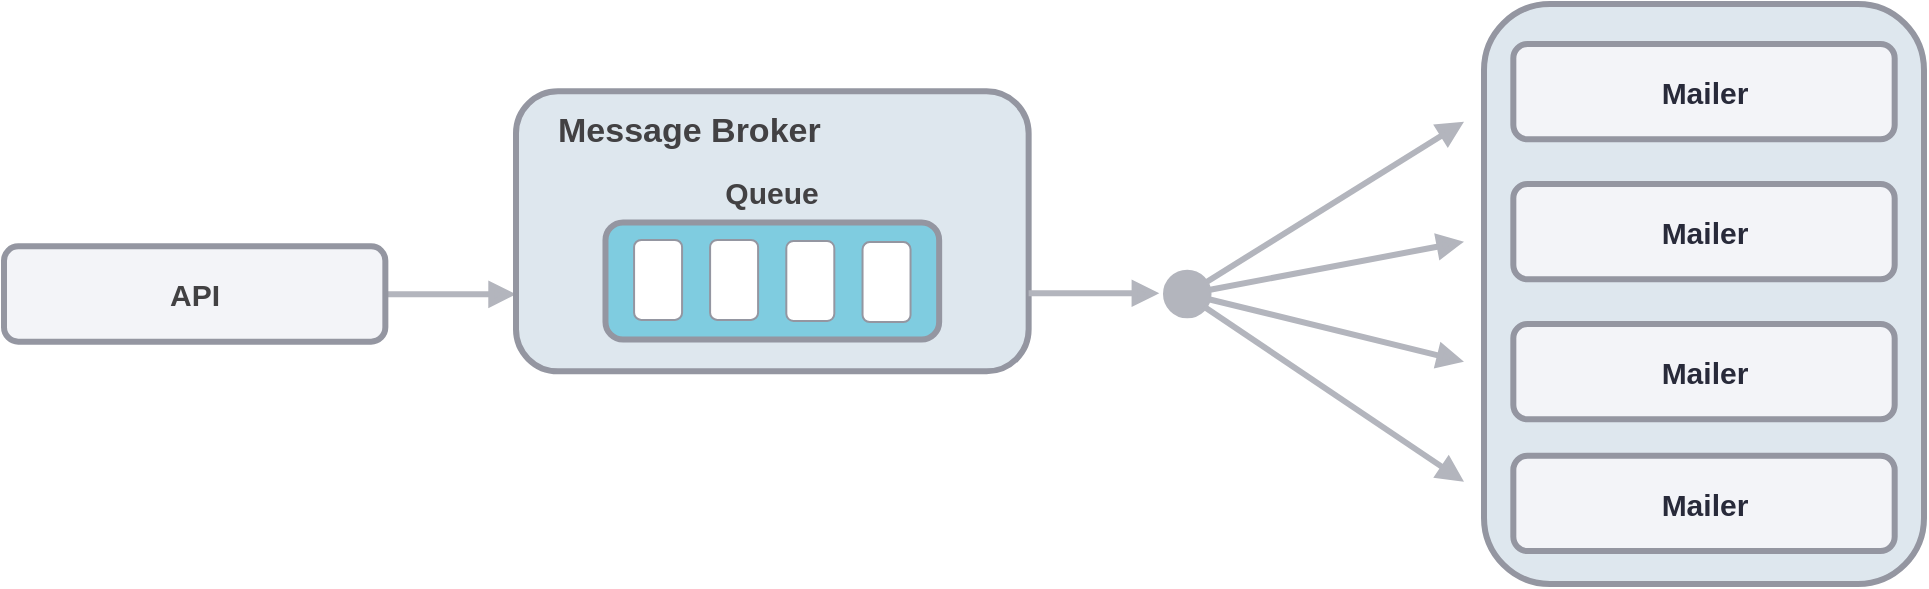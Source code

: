 <mxfile version="15.1.4"><diagram id="jSqfH-BGA0vLgPTmsVcx" name="Page-1"><mxGraphModel dx="2031" dy="1053" grid="1" gridSize="10" guides="1" tooltips="1" connect="1" arrows="1" fold="1" page="1" pageScale="1" pageWidth="1000" pageHeight="330" math="0" shadow="0"><root><mxCell id="0"/><mxCell id="1" parent="0"/><mxCell id="wJkTNCo74SBIRDCw09qA-43" value="" style="group" vertex="1" connectable="0" parent="1"><mxGeometry x="10" y="10.0" width="960" height="290" as="geometry"/></mxCell><mxCell id="wJkTNCo74SBIRDCw09qA-36" value="" style="whiteSpace=wrap;html=1;strokeWidth=3;rounded=1;strokeColor=#9496A1;fillColor=#DEE7EE;" vertex="1" parent="wJkTNCo74SBIRDCw09qA-43"><mxGeometry x="740" width="220" height="290" as="geometry"/></mxCell><mxCell id="wJkTNCo74SBIRDCw09qA-5" value="&lt;font style=&quot;font-size: 15px&quot;&gt;&lt;b&gt;Mailer&lt;/b&gt;&lt;/font&gt;" style="whiteSpace=wrap;html=1;strokeWidth=3;rounded=1;fillColor=#F3F4F8;fontColor=#282A3A;strokeColor=#9496A1;" vertex="1" parent="wJkTNCo74SBIRDCw09qA-43"><mxGeometry x="754.667" y="159.996" width="190.673" height="47.668" as="geometry"/></mxCell><mxCell id="wJkTNCo74SBIRDCw09qA-7" style="orthogonalLoop=1;jettySize=auto;html=1;shadow=0;fontSize=15;fontColor=#424143;endArrow=block;endFill=1;strokeWidth=3;gradientColor=none;fillColor=#B2B8BE;strokeColor=#B3B5BD;" edge="1" parent="wJkTNCo74SBIRDCw09qA-43" source="wJkTNCo74SBIRDCw09qA-8"><mxGeometry x="-32" y="30.17" as="geometry"><mxPoint x="256" y="145.17" as="targetPoint"/></mxGeometry></mxCell><mxCell id="wJkTNCo74SBIRDCw09qA-8" value="&lt;font size=&quot;1&quot; color=&quot;#424143&quot;&gt;&lt;b style=&quot;font-size: 15px&quot;&gt;API&lt;br&gt;&lt;/b&gt;&lt;/font&gt;" style="whiteSpace=wrap;html=1;strokeWidth=3;rounded=1;strokeColor=#9496A1;fillColor=#F3F4F8;" vertex="1" parent="wJkTNCo74SBIRDCw09qA-43"><mxGeometry y="121.166" width="190.673" height="47.668" as="geometry"/></mxCell><mxCell id="wJkTNCo74SBIRDCw09qA-25" value="" style="group;rounded=1;fontColor=#282A3A;strokeColor=#9496A1;" vertex="1" connectable="0" parent="wJkTNCo74SBIRDCw09qA-43"><mxGeometry x="256" y="43.67" width="256.32" height="140" as="geometry"/></mxCell><mxCell id="wJkTNCo74SBIRDCw09qA-4" value="" style="whiteSpace=wrap;html=1;fillColor=#DEE7EE;strokeWidth=3;rounded=1;strokeColor=#9496A1;" vertex="1" parent="wJkTNCo74SBIRDCw09qA-25"><mxGeometry width="256.32" height="140" as="geometry"/></mxCell><mxCell id="wJkTNCo74SBIRDCw09qA-18" value="&lt;b&gt;&lt;font style=&quot;font-size: 15px&quot; color=&quot;#424143&quot;&gt;Queue&lt;/font&gt;&lt;/b&gt;" style="text;html=1;fillColor=none;align=center;verticalAlign=middle;whiteSpace=wrap;rounded=1;" vertex="1" parent="wJkTNCo74SBIRDCw09qA-25"><mxGeometry x="108.16" y="40" width="40" height="20" as="geometry"/></mxCell><mxCell id="wJkTNCo74SBIRDCw09qA-24" value="&lt;b&gt;&lt;font style=&quot;font-size: 17px&quot;&gt;Message Broker&lt;/font&gt;&lt;/b&gt;" style="text;html=1;align=left;verticalAlign=middle;resizable=0;points=[];autosize=1;fontSize=15;fontColor=#424143;rounded=1;" vertex="1" parent="wJkTNCo74SBIRDCw09qA-25"><mxGeometry x="19.4" y="10" width="150" height="20" as="geometry"/></mxCell><mxCell id="wJkTNCo74SBIRDCw09qA-10" value="" style="whiteSpace=wrap;html=1;strokeWidth=1;fillColor=#FFFFFF;rounded=1;strokeColor=#9496A1;" vertex="1" parent="wJkTNCo74SBIRDCw09qA-25"><mxGeometry x="97.05" y="74.28" width="24" height="40" as="geometry"/></mxCell><mxCell id="wJkTNCo74SBIRDCw09qA-11" value="" style="group;rounded=1;strokeColor=#9496A1;" vertex="1" connectable="0" parent="wJkTNCo74SBIRDCw09qA-25"><mxGeometry x="44.738" y="65.633" width="166.839" height="58.394" as="geometry"/></mxCell><mxCell id="wJkTNCo74SBIRDCw09qA-12" value="" style="whiteSpace=wrap;html=1;strokeWidth=3;fillColor=#7FCCE0;rounded=1;strokeColor=#9496A1;" vertex="1" parent="wJkTNCo74SBIRDCw09qA-11"><mxGeometry width="166.839" height="58.394" as="geometry"/></mxCell><mxCell id="wJkTNCo74SBIRDCw09qA-13" value="" style="group;rounded=1;" vertex="1" connectable="0" parent="wJkTNCo74SBIRDCw09qA-11"><mxGeometry x="14.302" y="8.647" width="138.23" height="41.1" as="geometry"/></mxCell><mxCell id="wJkTNCo74SBIRDCw09qA-14" value="" style="whiteSpace=wrap;html=1;strokeWidth=1;fillColor=#FFFFFF;rounded=1;strokeColor=#9496A1;" vertex="1" parent="wJkTNCo74SBIRDCw09qA-13"><mxGeometry width="24" height="40" as="geometry"/></mxCell><mxCell id="wJkTNCo74SBIRDCw09qA-15" value="" style="whiteSpace=wrap;html=1;strokeWidth=1;fillColor=#FFFFFF;rounded=1;strokeColor=#9496A1;" vertex="1" parent="wJkTNCo74SBIRDCw09qA-13"><mxGeometry x="76.12" y="0.55" width="24" height="40" as="geometry"/></mxCell><mxCell id="wJkTNCo74SBIRDCw09qA-16" value="" style="whiteSpace=wrap;html=1;strokeWidth=1;fillColor=#FFFFFF;rounded=1;strokeColor=#9496A1;" vertex="1" parent="wJkTNCo74SBIRDCw09qA-13"><mxGeometry x="38.01" width="24" height="40" as="geometry"/></mxCell><mxCell id="wJkTNCo74SBIRDCw09qA-17" value="" style="whiteSpace=wrap;html=1;strokeWidth=1;fillColor=#FFFFFF;rounded=1;strokeColor=#9496A1;" vertex="1" parent="wJkTNCo74SBIRDCw09qA-13"><mxGeometry x="114.23" y="1.1" width="24" height="40" as="geometry"/></mxCell><mxCell id="wJkTNCo74SBIRDCw09qA-27" value="&lt;font style=&quot;font-size: 15px&quot;&gt;&lt;b&gt;Mailer&lt;/b&gt;&lt;/font&gt;" style="whiteSpace=wrap;html=1;strokeWidth=3;rounded=1;fillColor=#F3F4F8;fontColor=#282A3A;strokeColor=#9496A1;" vertex="1" parent="wJkTNCo74SBIRDCw09qA-43"><mxGeometry x="754.667" y="225.836" width="190.673" height="47.668" as="geometry"/></mxCell><mxCell id="wJkTNCo74SBIRDCw09qA-30" value="&lt;font style=&quot;font-size: 15px&quot;&gt;&lt;b&gt;Mailer&lt;/b&gt;&lt;/font&gt;" style="whiteSpace=wrap;html=1;strokeWidth=3;rounded=1;fillColor=#F3F4F8;fontColor=#282A3A;strokeColor=#9496A1;" vertex="1" parent="wJkTNCo74SBIRDCw09qA-43"><mxGeometry x="754.667" y="19.996" width="190.673" height="47.668" as="geometry"/></mxCell><mxCell id="wJkTNCo74SBIRDCw09qA-31" value="&lt;font style=&quot;font-size: 15px&quot;&gt;&lt;b&gt;Mailer&lt;/b&gt;&lt;/font&gt;" style="whiteSpace=wrap;html=1;strokeWidth=3;rounded=1;fillColor=#F3F4F8;fontColor=#282A3A;strokeColor=#9496A1;" vertex="1" parent="wJkTNCo74SBIRDCw09qA-43"><mxGeometry x="754.667" y="89.996" width="190.673" height="47.668" as="geometry"/></mxCell><mxCell id="wJkTNCo74SBIRDCw09qA-37" style="orthogonalLoop=1;jettySize=auto;html=1;shadow=0;fontSize=15;fontColor=#424143;endArrow=block;endFill=1;strokeWidth=3;gradientColor=none;fillColor=#B2B8BE;strokeColor=#B3B5BD;" edge="1" parent="wJkTNCo74SBIRDCw09qA-43"><mxGeometry x="289.65" y="29.65" as="geometry"><mxPoint x="512.323" y="144.581" as="sourcePoint"/><mxPoint x="577.65" y="144.65" as="targetPoint"/></mxGeometry></mxCell><mxCell id="wJkTNCo74SBIRDCw09qA-38" value="" style="ellipse;whiteSpace=wrap;html=1;aspect=fixed;rounded=1;fontColor=#282A3A;strokeColor=#B3B5BD;fillColor=#B3B5BD;" vertex="1" parent="wJkTNCo74SBIRDCw09qA-43"><mxGeometry x="580" y="133.37" width="23.26" height="23.26" as="geometry"/></mxCell><mxCell id="wJkTNCo74SBIRDCw09qA-39" style="orthogonalLoop=1;jettySize=auto;html=1;shadow=0;fontSize=15;fontColor=#424143;endArrow=block;endFill=1;strokeWidth=3;gradientColor=none;fillColor=#B2B8BE;strokeColor=#B3B5BD;" edge="1" parent="wJkTNCo74SBIRDCw09qA-43" source="wJkTNCo74SBIRDCw09qA-38"><mxGeometry x="373.85" y="22.55" as="geometry"><mxPoint x="603.26" y="137.66" as="sourcePoint"/><mxPoint x="730" y="58.84" as="targetPoint"/></mxGeometry></mxCell><mxCell id="wJkTNCo74SBIRDCw09qA-40" style="orthogonalLoop=1;jettySize=auto;html=1;shadow=0;fontSize=15;fontColor=#424143;endArrow=block;endFill=1;strokeWidth=3;gradientColor=none;fillColor=#B2B8BE;strokeColor=#B3B5BD;" edge="1" parent="wJkTNCo74SBIRDCw09qA-43" source="wJkTNCo74SBIRDCw09qA-38"><mxGeometry x="380.59" y="22.73" as="geometry"><mxPoint x="603" y="137.84" as="sourcePoint"/><mxPoint x="730" y="118.84" as="targetPoint"/></mxGeometry></mxCell><mxCell id="wJkTNCo74SBIRDCw09qA-41" style="orthogonalLoop=1;jettySize=auto;html=1;shadow=0;fontSize=15;fontColor=#424143;endArrow=block;endFill=1;strokeWidth=3;gradientColor=none;fillColor=#B2B8BE;strokeColor=#B3B5BD;" edge="1" parent="wJkTNCo74SBIRDCw09qA-43" source="wJkTNCo74SBIRDCw09qA-38"><mxGeometry x="387.33" y="41.7" as="geometry"><mxPoint x="610" y="148.84" as="sourcePoint"/><mxPoint x="730" y="178.84" as="targetPoint"/></mxGeometry></mxCell><mxCell id="wJkTNCo74SBIRDCw09qA-42" style="orthogonalLoop=1;jettySize=auto;html=1;shadow=0;fontSize=15;fontColor=#424143;endArrow=block;endFill=1;strokeWidth=3;gradientColor=none;fillColor=#B2B8BE;exitX=0.856;exitY=0.77;exitDx=0;exitDy=0;exitPerimeter=0;strokeColor=#B3B5BD;" edge="1" parent="wJkTNCo74SBIRDCw09qA-43" source="wJkTNCo74SBIRDCw09qA-38"><mxGeometry x="380.59" y="51.46" as="geometry"><mxPoint x="610" y="156.63" as="sourcePoint"/><mxPoint x="730" y="238.84" as="targetPoint"/></mxGeometry></mxCell></root></mxGraphModel></diagram></mxfile>